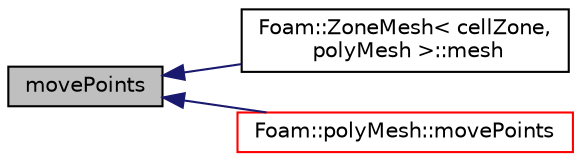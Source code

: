 digraph "movePoints"
{
  bgcolor="transparent";
  edge [fontname="Helvetica",fontsize="10",labelfontname="Helvetica",labelfontsize="10"];
  node [fontname="Helvetica",fontsize="10",shape=record];
  rankdir="LR";
  Node1 [label="movePoints",height=0.2,width=0.4,color="black", fillcolor="grey75", style="filled", fontcolor="black"];
  Node1 -> Node2 [dir="back",color="midnightblue",fontsize="10",style="solid",fontname="Helvetica"];
  Node2 [label="Foam::ZoneMesh\< cellZone,\l polyMesh \>::mesh",height=0.2,width=0.4,color="black",URL="$a02997.html#ae460ec8e376e9a02e0188e99cf1cdcd7",tooltip="Return the mesh reference. "];
  Node1 -> Node3 [dir="back",color="midnightblue",fontsize="10",style="solid",fontname="Helvetica"];
  Node3 [label="Foam::polyMesh::movePoints",height=0.2,width=0.4,color="red",URL="$a01954.html#a3693c648bea2e99054cbbb75d4bf4e4d",tooltip="Move points, returns volumes swept by faces in motion. "];
}
